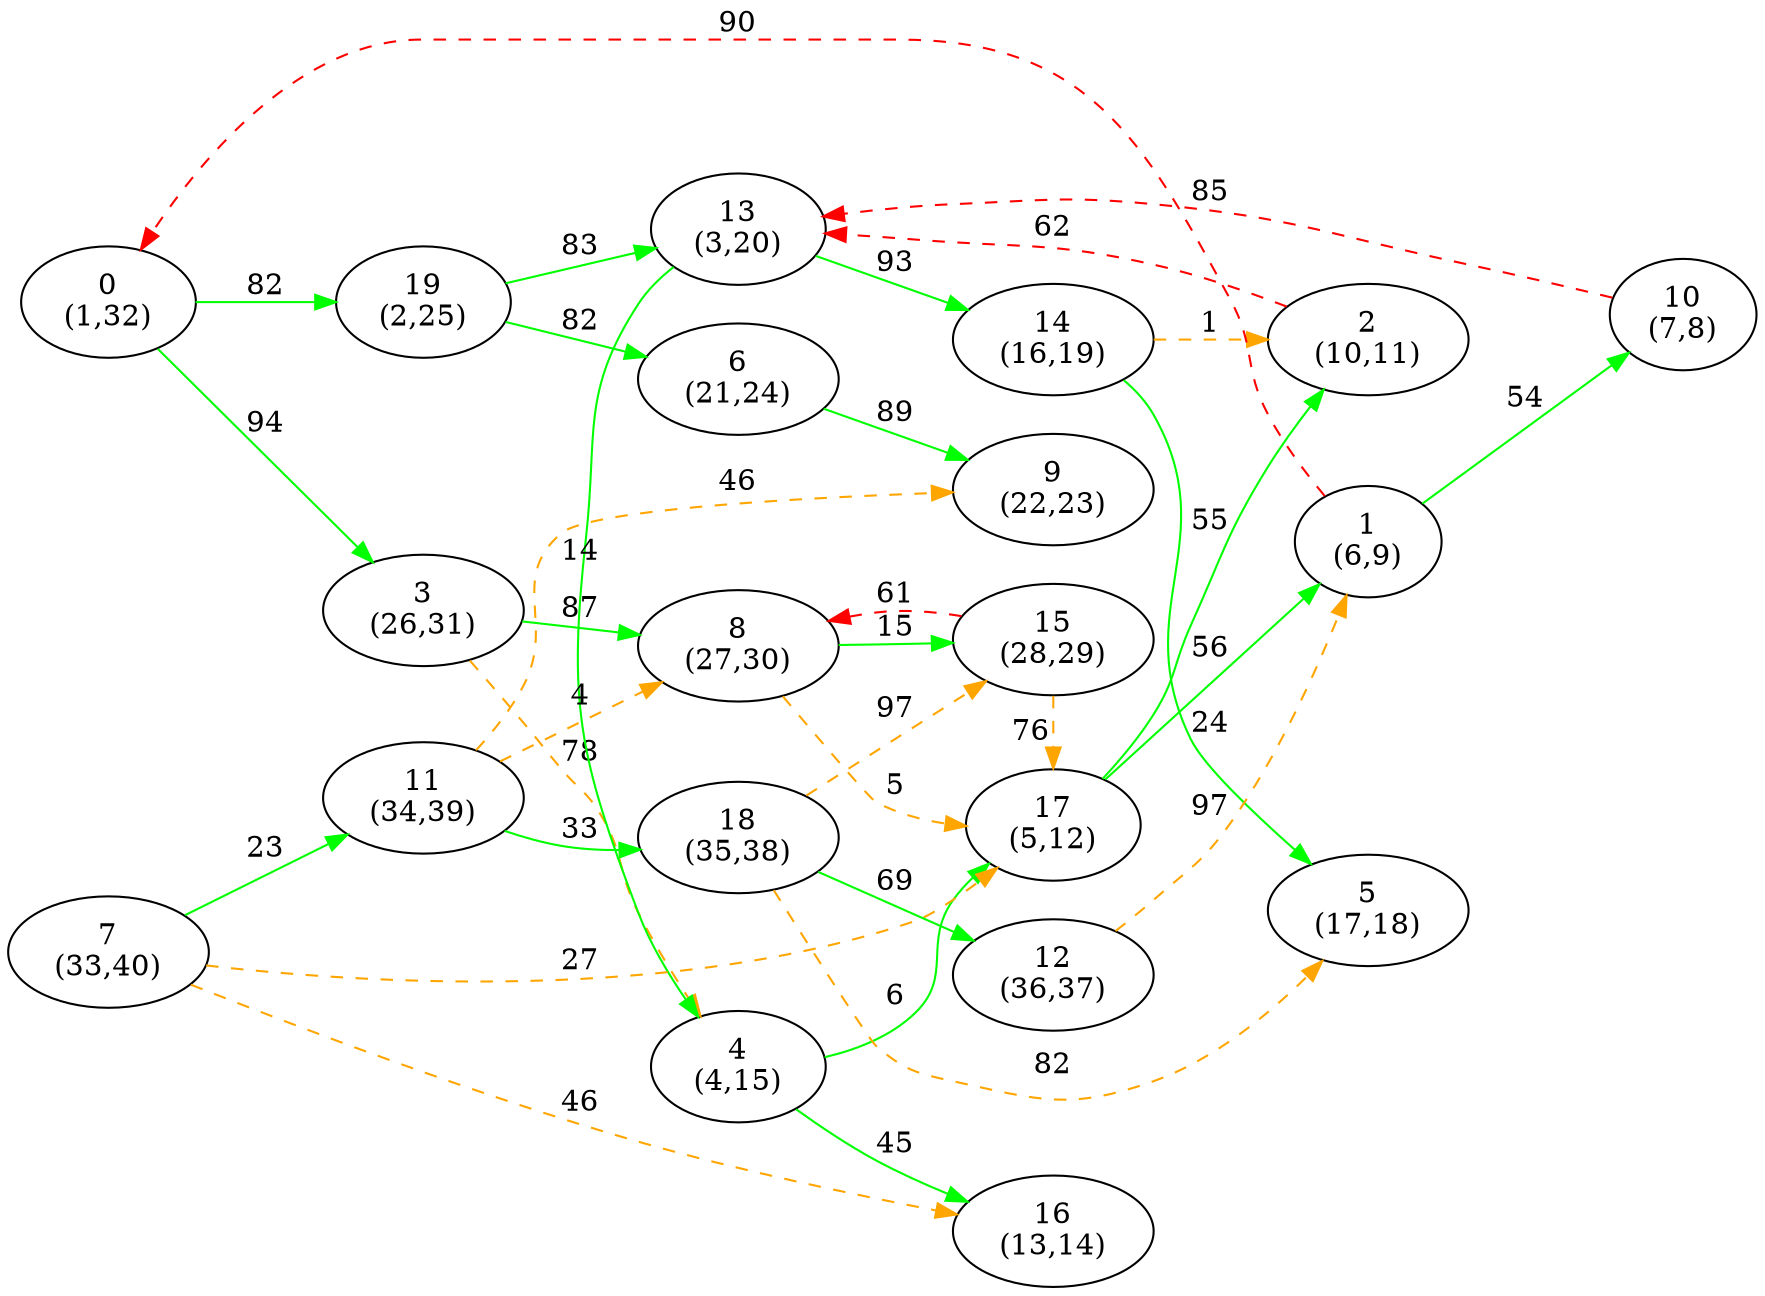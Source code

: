 digraph G {
ranksep = "equally";
rankdir = LR;
{rank = same; "0
(1,32)"; };
{rank = same; "19
(2,25)"; "3
(26,31)"; };
{rank = same; "13
(3,20)"; "6
(21,24)"; "8
(27,30)"; "4
(4,15)"; };
{rank = same; "14
(16,19)"; "9
(22,23)"; "15
(28,29)"; "17
(5,12)"; "16
(13,14)"; };
{rank = same; "2
(10,11)"; "5
(17,18)"; "1
(6,9)"; };
{rank = same; "10
(7,8)"; };
{rank = same; };
{rank = same; "7
(33,40)"; };
{rank = same; "11
(34,39)"; };
{rank = same; "18
(35,38)"; };
{rank = same; "12
(36,37)"; };
{rank = same; };
"0
(1,32)"->"19
(2,25)"[label="82" color = "green"];
"0
(1,32)"->"3
(26,31)"[label="94" color = "green"];
"19
(2,25)"->"13
(3,20)"[label="83" color = "green"];
"19
(2,25)"->"6
(21,24)"[label="82" color = "green"];
"3
(26,31)"->"8
(27,30)"[label="87" color = "green"];
"3
(26,31)"->"4
(4,15)"[label="78" color = "orange" style = "dashed"];
"13
(3,20)"->"4
(4,15)"[label="14" color = "green"];
"13
(3,20)"->"14
(16,19)"[label="93" color = "green"];
"6
(21,24)"->"9
(22,23)"[label="89" color = "green"];
"8
(27,30)"->"15
(28,29)"[label="15" color = "green"];
"8
(27,30)"->"17
(5,12)"[label="5" color = "orange" style = "dashed"];
"4
(4,15)"->"17
(5,12)"[label="6" color = "green"];
"4
(4,15)"->"16
(13,14)"[label="45" color = "green"];
"14
(16,19)"->"2
(10,11)"[label="1" color = "orange" style = "dashed"];
"14
(16,19)"->"5
(17,18)"[label="24" color = "green"];
"9
(22,23)"
"15
(28,29)"->"17
(5,12)"[label="76" color = "orange" style = "dashed"];
"15
(28,29)"->"8
(27,30)"[label="61" color = "red" style = "dashed"];
"17
(5,12)"->"1
(6,9)"[label="56" color = "green"];
"17
(5,12)"->"2
(10,11)"[label="55" color = "green"];
"16
(13,14)"
"2
(10,11)"->"13
(3,20)"[label="62" color = "red" style = "dashed"];
"5
(17,18)"
"1
(6,9)"->"10
(7,8)"[label="54" color = "green"];
"1
(6,9)"->"0
(1,32)"[label="90" color = "red" style = "dashed"];
"10
(7,8)"->"13
(3,20)"[label="85" color = "red" style = "dashed"];
"7
(33,40)"->"17
(5,12)"[label="27" color = "orange" style = "dashed"];
"7
(33,40)"->"11
(34,39)"[label="23" color = "green"];
"7
(33,40)"->"16
(13,14)"[label="46" color = "orange" style = "dashed"];
"11
(34,39)"->"8
(27,30)"[label="4" color = "orange" style = "dashed"];
"11
(34,39)"->"18
(35,38)"[label="33" color = "green"];
"11
(34,39)"->"9
(22,23)"[label="46" color = "orange" style = "dashed"];
"18
(35,38)"->"12
(36,37)"[label="69" color = "green"];
"18
(35,38)"->"5
(17,18)"[label="82" color = "orange" style = "dashed"];
"18
(35,38)"->"15
(28,29)"[label="97" color = "orange" style = "dashed"];
"12
(36,37)"->"1
(6,9)"[label="97" color = "orange" style = "dashed"];
}

